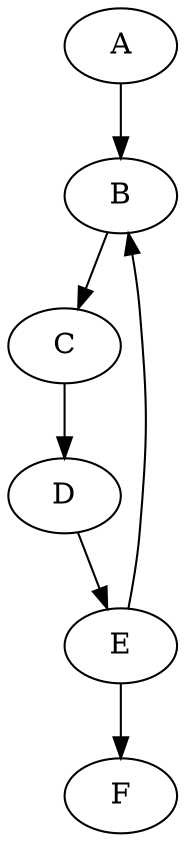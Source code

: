 digraph xor_decryption {
A [cond="opcode is mov and arg1 is eax"]
B [cond="opcode is xor and arg1 is [eax] and arg2 is 0x11"]
C [cond="opcode is inc and arg1 is eax"]
D [cond="opcode is cmp and arg1 is eax"]
E [cond="opcode is jle"]
F [cond="opcode is ret"]

A -> B
B -> C
C -> D
D -> E
E -> F [childnumber=1]
E -> B [childnumber=2]
}

